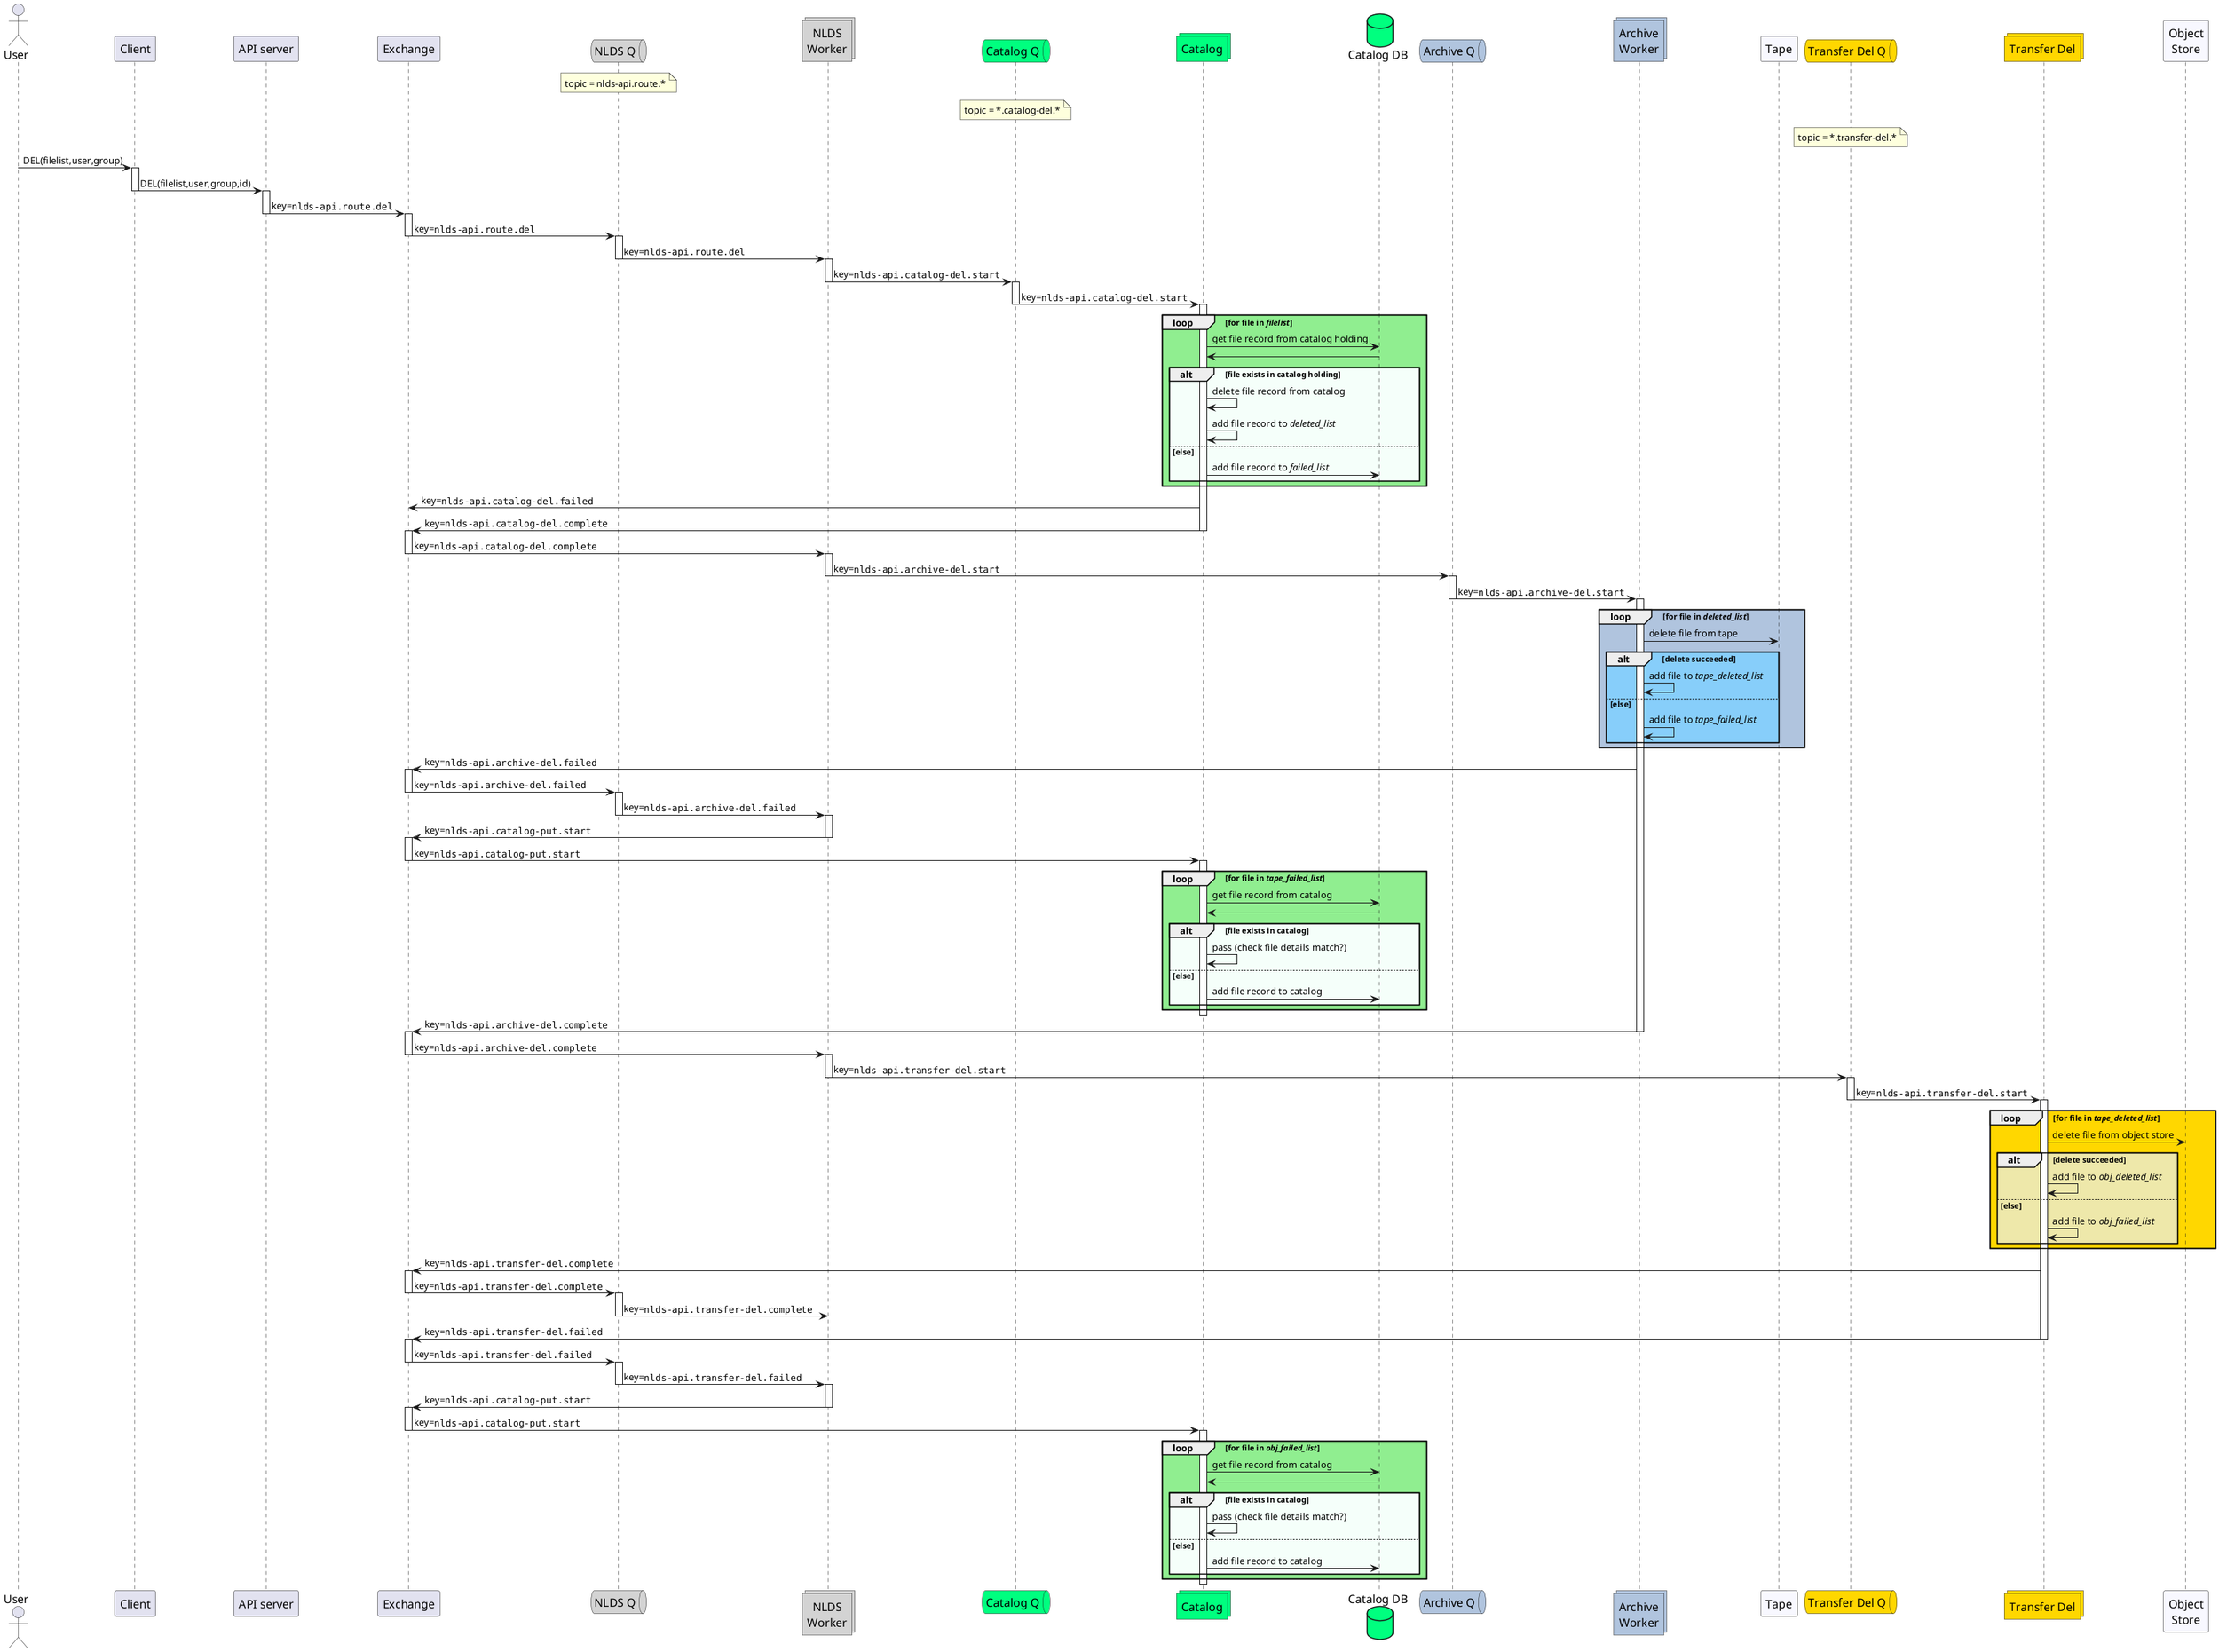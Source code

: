 @startuml message_flow_del_full

skinparam participantFontSize 16
skinparam participantFontName Futura

skinparam queueFontSize 16
skinparam queueFontName Futura

skinparam actorFontSize 16
skinparam actorFontName Futura

skinparam collectionsFontSize 16
skinparam collectionsFontName Futura

skinparam DatabaseFontSize 16
skinparam DatabaseFontName Futura

actor user as "User"
participant client as "Client"
participant server as "API server"
participant wex as "Exchange"

queue qw as "NLDS Q" #lightgrey
note over qw
    topic = nlds-api.route.*
end note
collections work as "NLDS\nWorker" #lightgrey

queue qc as "Catalog Q" #springgreen
collections catalog as "Catalog" #springgreen
database catalog_db as "Catalog DB" #springgreen
note over qc
    topic = *.catalog-del.*
end note

queue aq as "Archive Q" #LightSteelBlue
collections archy as "Archive\nWorker" #LightSteelBlue

participant tape as "Tape" #GhostWhite

queue qd as "Transfer Del Q" #gold
note over qd
    topic = *.transfer-del.*
end note
collections transfer_del as "Transfer Del" #gold

participant obj as "Object\nStore" #GhostWhite

user -> client : DEL(filelist,user,group)
activate client
client -> server : DEL(filelist,user,group,id)
deactivate client
activate server
server -> wex : key=""nlds-api.route.del""
deactivate server
activate wex
wex -> qw : key=""nlds-api.route.del""
deactivate wex
activate qw
qw -> work : key=""nlds-api.route.del""
deactivate qw
activate work
work -> qc : key=""nlds-api.catalog-del.start""
deactivate work
activate qc
qc -> catalog : key=""nlds-api.catalog-del.start""
deactivate qc

activate catalog
loop #LightGreen for file in //filelist//
    catalog->catalog_db : get file record from catalog holding
    catalog_db->catalog
    alt #MintCream file exists in catalog holding
        catalog->catalog : delete file record from catalog
        catalog->catalog : add file record to //deleted_list//
    else else
        catalog->catalog_db : add file record to //failed_list//
    end
end
catalog->wex : key=""nlds-api.catalog-del.failed""
catalog->wex : key=""nlds-api.catalog-del.complete""
deactivate catalog

activate wex
wex->work : key=""nlds-api.catalog-del.complete""
deactivate wex

activate work
work->aq : key=""nlds-api.archive-del.start""
deactivate work

activate aq
aq->archy : key=""nlds-api.archive-del.start""
deactivate aq

activate archy
loop #LightSteelBlue for file in //deleted_list//
    archy->tape : delete file from tape
    alt #LightSkyBlue delete succeeded
        archy->archy: add file to //tape_deleted_list//
    else else
        archy->archy: add file to //tape_failed_list//
    end
end

archy->wex : key=""nlds-api.archive-del.failed""
activate wex
wex->qw : key=""nlds-api.archive-del.failed""
deactivate wex
activate qw
qw->work : key=""nlds-api.archive-del.failed""
deactivate qw
activate work
work->wex : key=""nlds-api.catalog-put.start""
deactivate work
activate wex
wex->catalog : key=""nlds-api.catalog-put.start""
deactivate wex

activate catalog
loop #LightGreen for file in //tape_failed_list//
    catalog->catalog_db : get file record from catalog
    catalog_db->catalog
    alt #MintCream file exists in catalog
        catalog->catalog : pass (check file details match?)
    else else
        catalog->catalog_db : add file record to catalog
    end
end
deactivate catalog

archy->wex : key=""nlds-api.archive-del.complete""
deactivate archy
activate wex
wex->work : key=""nlds-api.archive-del.complete""
deactivate wex
activate work
work->qd : key=""nlds-api.transfer-del.start""
deactivate work
activate qd 
qd->transfer_del : key=""nlds-api.transfer-del.start""
deactivate qd

activate transfer_del
loop #Gold for file in //tape_deleted_list//
    transfer_del->obj : delete file from object store
    alt #PaleGoldenRod delete succeeded
        transfer_del->transfer_del: add file to //obj_deleted_list//
    else else
        transfer_del->transfer_del: add file to //obj_failed_list//
    end
end
transfer_del->wex : key=""nlds-api.transfer-del.complete""

activate wex
wex->qw : key=""nlds-api.transfer-del.complete""
deactivate wex
activate qw
qw->work : key=""nlds-api.transfer-del.complete""
deactivate qw

transfer_del->wex : key=""nlds-api.transfer-del.failed""
deactivate transfer_del
activate wex
wex->qw : key=""nlds-api.transfer-del.failed""
deactivate wex
activate qw
qw->work : key=""nlds-api.transfer-del.failed""
deactivate qw
activate work
work->wex : key=""nlds-api.catalog-put.start""
deactivate work
activate wex
wex->catalog : key=""nlds-api.catalog-put.start""
deactivate wex

activate catalog
loop #LightGreen for file in //obj_failed_list//
    catalog->catalog_db : get file record from catalog
    catalog_db->catalog
    alt #MintCream file exists in catalog
        catalog->catalog : pass (check file details match?)
    else else
        catalog->catalog_db : add file record to catalog
    end
end
deactivate catalog

@enduml